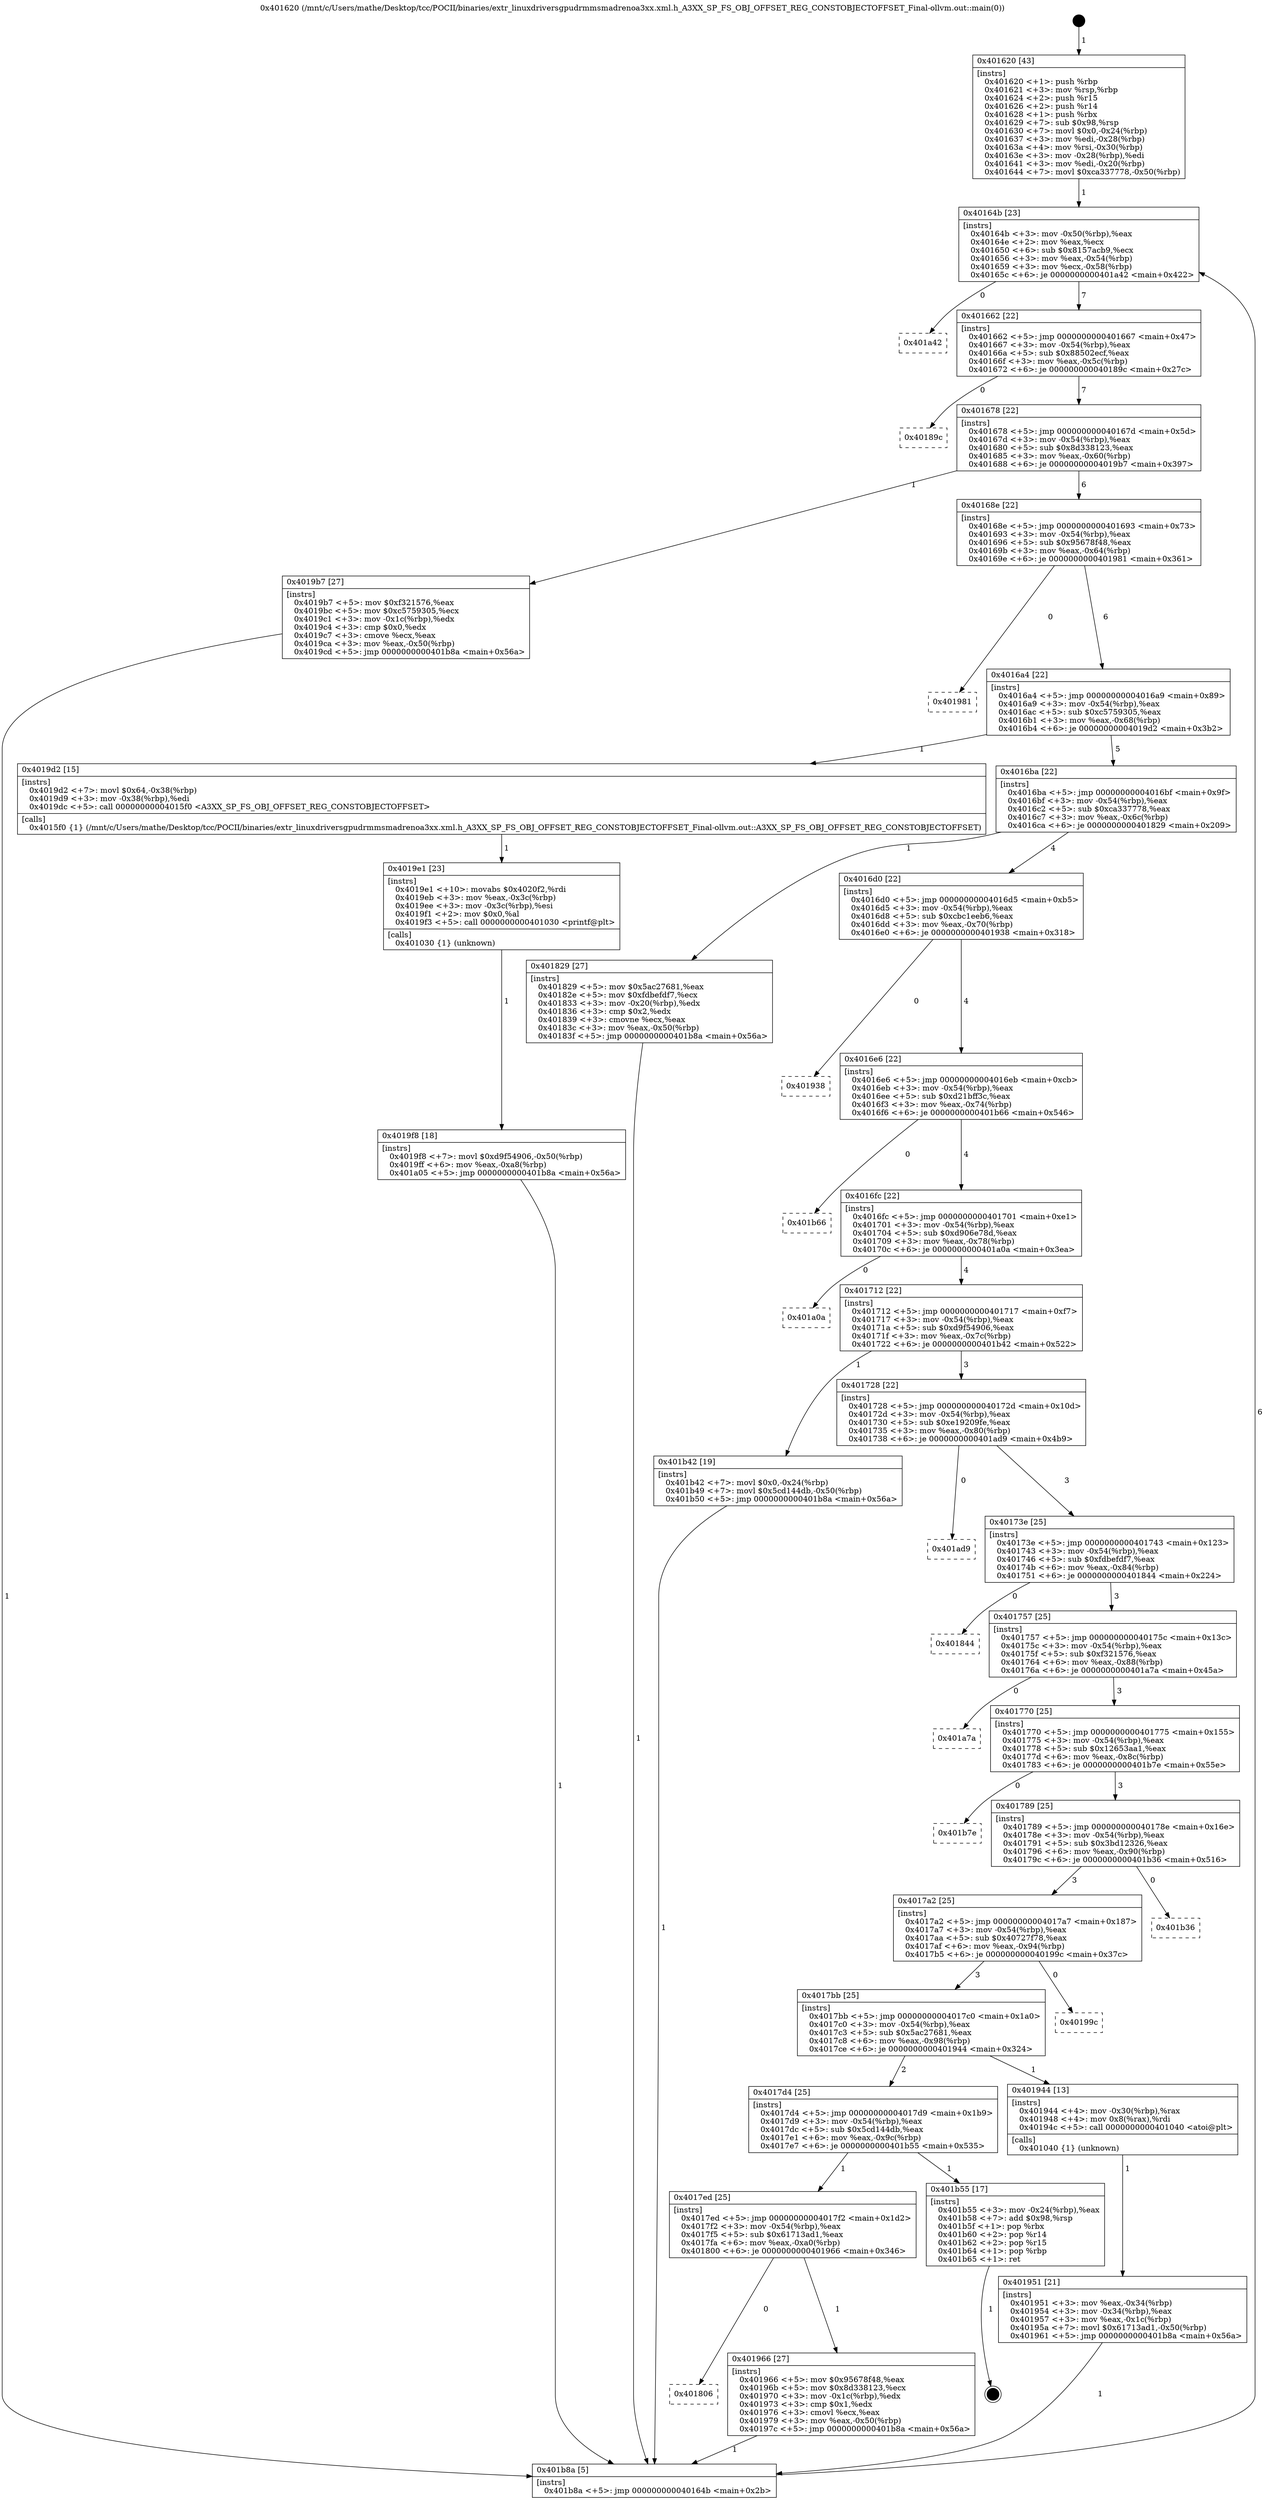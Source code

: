 digraph "0x401620" {
  label = "0x401620 (/mnt/c/Users/mathe/Desktop/tcc/POCII/binaries/extr_linuxdriversgpudrmmsmadrenoa3xx.xml.h_A3XX_SP_FS_OBJ_OFFSET_REG_CONSTOBJECTOFFSET_Final-ollvm.out::main(0))"
  labelloc = "t"
  node[shape=record]

  Entry [label="",width=0.3,height=0.3,shape=circle,fillcolor=black,style=filled]
  "0x40164b" [label="{
     0x40164b [23]\l
     | [instrs]\l
     &nbsp;&nbsp;0x40164b \<+3\>: mov -0x50(%rbp),%eax\l
     &nbsp;&nbsp;0x40164e \<+2\>: mov %eax,%ecx\l
     &nbsp;&nbsp;0x401650 \<+6\>: sub $0x8157acb9,%ecx\l
     &nbsp;&nbsp;0x401656 \<+3\>: mov %eax,-0x54(%rbp)\l
     &nbsp;&nbsp;0x401659 \<+3\>: mov %ecx,-0x58(%rbp)\l
     &nbsp;&nbsp;0x40165c \<+6\>: je 0000000000401a42 \<main+0x422\>\l
  }"]
  "0x401a42" [label="{
     0x401a42\l
  }", style=dashed]
  "0x401662" [label="{
     0x401662 [22]\l
     | [instrs]\l
     &nbsp;&nbsp;0x401662 \<+5\>: jmp 0000000000401667 \<main+0x47\>\l
     &nbsp;&nbsp;0x401667 \<+3\>: mov -0x54(%rbp),%eax\l
     &nbsp;&nbsp;0x40166a \<+5\>: sub $0x88502ecf,%eax\l
     &nbsp;&nbsp;0x40166f \<+3\>: mov %eax,-0x5c(%rbp)\l
     &nbsp;&nbsp;0x401672 \<+6\>: je 000000000040189c \<main+0x27c\>\l
  }"]
  Exit [label="",width=0.3,height=0.3,shape=circle,fillcolor=black,style=filled,peripheries=2]
  "0x40189c" [label="{
     0x40189c\l
  }", style=dashed]
  "0x401678" [label="{
     0x401678 [22]\l
     | [instrs]\l
     &nbsp;&nbsp;0x401678 \<+5\>: jmp 000000000040167d \<main+0x5d\>\l
     &nbsp;&nbsp;0x40167d \<+3\>: mov -0x54(%rbp),%eax\l
     &nbsp;&nbsp;0x401680 \<+5\>: sub $0x8d338123,%eax\l
     &nbsp;&nbsp;0x401685 \<+3\>: mov %eax,-0x60(%rbp)\l
     &nbsp;&nbsp;0x401688 \<+6\>: je 00000000004019b7 \<main+0x397\>\l
  }"]
  "0x4019f8" [label="{
     0x4019f8 [18]\l
     | [instrs]\l
     &nbsp;&nbsp;0x4019f8 \<+7\>: movl $0xd9f54906,-0x50(%rbp)\l
     &nbsp;&nbsp;0x4019ff \<+6\>: mov %eax,-0xa8(%rbp)\l
     &nbsp;&nbsp;0x401a05 \<+5\>: jmp 0000000000401b8a \<main+0x56a\>\l
  }"]
  "0x4019b7" [label="{
     0x4019b7 [27]\l
     | [instrs]\l
     &nbsp;&nbsp;0x4019b7 \<+5\>: mov $0xf321576,%eax\l
     &nbsp;&nbsp;0x4019bc \<+5\>: mov $0xc5759305,%ecx\l
     &nbsp;&nbsp;0x4019c1 \<+3\>: mov -0x1c(%rbp),%edx\l
     &nbsp;&nbsp;0x4019c4 \<+3\>: cmp $0x0,%edx\l
     &nbsp;&nbsp;0x4019c7 \<+3\>: cmove %ecx,%eax\l
     &nbsp;&nbsp;0x4019ca \<+3\>: mov %eax,-0x50(%rbp)\l
     &nbsp;&nbsp;0x4019cd \<+5\>: jmp 0000000000401b8a \<main+0x56a\>\l
  }"]
  "0x40168e" [label="{
     0x40168e [22]\l
     | [instrs]\l
     &nbsp;&nbsp;0x40168e \<+5\>: jmp 0000000000401693 \<main+0x73\>\l
     &nbsp;&nbsp;0x401693 \<+3\>: mov -0x54(%rbp),%eax\l
     &nbsp;&nbsp;0x401696 \<+5\>: sub $0x95678f48,%eax\l
     &nbsp;&nbsp;0x40169b \<+3\>: mov %eax,-0x64(%rbp)\l
     &nbsp;&nbsp;0x40169e \<+6\>: je 0000000000401981 \<main+0x361\>\l
  }"]
  "0x4019e1" [label="{
     0x4019e1 [23]\l
     | [instrs]\l
     &nbsp;&nbsp;0x4019e1 \<+10\>: movabs $0x4020f2,%rdi\l
     &nbsp;&nbsp;0x4019eb \<+3\>: mov %eax,-0x3c(%rbp)\l
     &nbsp;&nbsp;0x4019ee \<+3\>: mov -0x3c(%rbp),%esi\l
     &nbsp;&nbsp;0x4019f1 \<+2\>: mov $0x0,%al\l
     &nbsp;&nbsp;0x4019f3 \<+5\>: call 0000000000401030 \<printf@plt\>\l
     | [calls]\l
     &nbsp;&nbsp;0x401030 \{1\} (unknown)\l
  }"]
  "0x401981" [label="{
     0x401981\l
  }", style=dashed]
  "0x4016a4" [label="{
     0x4016a4 [22]\l
     | [instrs]\l
     &nbsp;&nbsp;0x4016a4 \<+5\>: jmp 00000000004016a9 \<main+0x89\>\l
     &nbsp;&nbsp;0x4016a9 \<+3\>: mov -0x54(%rbp),%eax\l
     &nbsp;&nbsp;0x4016ac \<+5\>: sub $0xc5759305,%eax\l
     &nbsp;&nbsp;0x4016b1 \<+3\>: mov %eax,-0x68(%rbp)\l
     &nbsp;&nbsp;0x4016b4 \<+6\>: je 00000000004019d2 \<main+0x3b2\>\l
  }"]
  "0x401806" [label="{
     0x401806\l
  }", style=dashed]
  "0x4019d2" [label="{
     0x4019d2 [15]\l
     | [instrs]\l
     &nbsp;&nbsp;0x4019d2 \<+7\>: movl $0x64,-0x38(%rbp)\l
     &nbsp;&nbsp;0x4019d9 \<+3\>: mov -0x38(%rbp),%edi\l
     &nbsp;&nbsp;0x4019dc \<+5\>: call 00000000004015f0 \<A3XX_SP_FS_OBJ_OFFSET_REG_CONSTOBJECTOFFSET\>\l
     | [calls]\l
     &nbsp;&nbsp;0x4015f0 \{1\} (/mnt/c/Users/mathe/Desktop/tcc/POCII/binaries/extr_linuxdriversgpudrmmsmadrenoa3xx.xml.h_A3XX_SP_FS_OBJ_OFFSET_REG_CONSTOBJECTOFFSET_Final-ollvm.out::A3XX_SP_FS_OBJ_OFFSET_REG_CONSTOBJECTOFFSET)\l
  }"]
  "0x4016ba" [label="{
     0x4016ba [22]\l
     | [instrs]\l
     &nbsp;&nbsp;0x4016ba \<+5\>: jmp 00000000004016bf \<main+0x9f\>\l
     &nbsp;&nbsp;0x4016bf \<+3\>: mov -0x54(%rbp),%eax\l
     &nbsp;&nbsp;0x4016c2 \<+5\>: sub $0xca337778,%eax\l
     &nbsp;&nbsp;0x4016c7 \<+3\>: mov %eax,-0x6c(%rbp)\l
     &nbsp;&nbsp;0x4016ca \<+6\>: je 0000000000401829 \<main+0x209\>\l
  }"]
  "0x401966" [label="{
     0x401966 [27]\l
     | [instrs]\l
     &nbsp;&nbsp;0x401966 \<+5\>: mov $0x95678f48,%eax\l
     &nbsp;&nbsp;0x40196b \<+5\>: mov $0x8d338123,%ecx\l
     &nbsp;&nbsp;0x401970 \<+3\>: mov -0x1c(%rbp),%edx\l
     &nbsp;&nbsp;0x401973 \<+3\>: cmp $0x1,%edx\l
     &nbsp;&nbsp;0x401976 \<+3\>: cmovl %ecx,%eax\l
     &nbsp;&nbsp;0x401979 \<+3\>: mov %eax,-0x50(%rbp)\l
     &nbsp;&nbsp;0x40197c \<+5\>: jmp 0000000000401b8a \<main+0x56a\>\l
  }"]
  "0x401829" [label="{
     0x401829 [27]\l
     | [instrs]\l
     &nbsp;&nbsp;0x401829 \<+5\>: mov $0x5ac27681,%eax\l
     &nbsp;&nbsp;0x40182e \<+5\>: mov $0xfdbefdf7,%ecx\l
     &nbsp;&nbsp;0x401833 \<+3\>: mov -0x20(%rbp),%edx\l
     &nbsp;&nbsp;0x401836 \<+3\>: cmp $0x2,%edx\l
     &nbsp;&nbsp;0x401839 \<+3\>: cmovne %ecx,%eax\l
     &nbsp;&nbsp;0x40183c \<+3\>: mov %eax,-0x50(%rbp)\l
     &nbsp;&nbsp;0x40183f \<+5\>: jmp 0000000000401b8a \<main+0x56a\>\l
  }"]
  "0x4016d0" [label="{
     0x4016d0 [22]\l
     | [instrs]\l
     &nbsp;&nbsp;0x4016d0 \<+5\>: jmp 00000000004016d5 \<main+0xb5\>\l
     &nbsp;&nbsp;0x4016d5 \<+3\>: mov -0x54(%rbp),%eax\l
     &nbsp;&nbsp;0x4016d8 \<+5\>: sub $0xcbc1eeb6,%eax\l
     &nbsp;&nbsp;0x4016dd \<+3\>: mov %eax,-0x70(%rbp)\l
     &nbsp;&nbsp;0x4016e0 \<+6\>: je 0000000000401938 \<main+0x318\>\l
  }"]
  "0x401b8a" [label="{
     0x401b8a [5]\l
     | [instrs]\l
     &nbsp;&nbsp;0x401b8a \<+5\>: jmp 000000000040164b \<main+0x2b\>\l
  }"]
  "0x401620" [label="{
     0x401620 [43]\l
     | [instrs]\l
     &nbsp;&nbsp;0x401620 \<+1\>: push %rbp\l
     &nbsp;&nbsp;0x401621 \<+3\>: mov %rsp,%rbp\l
     &nbsp;&nbsp;0x401624 \<+2\>: push %r15\l
     &nbsp;&nbsp;0x401626 \<+2\>: push %r14\l
     &nbsp;&nbsp;0x401628 \<+1\>: push %rbx\l
     &nbsp;&nbsp;0x401629 \<+7\>: sub $0x98,%rsp\l
     &nbsp;&nbsp;0x401630 \<+7\>: movl $0x0,-0x24(%rbp)\l
     &nbsp;&nbsp;0x401637 \<+3\>: mov %edi,-0x28(%rbp)\l
     &nbsp;&nbsp;0x40163a \<+4\>: mov %rsi,-0x30(%rbp)\l
     &nbsp;&nbsp;0x40163e \<+3\>: mov -0x28(%rbp),%edi\l
     &nbsp;&nbsp;0x401641 \<+3\>: mov %edi,-0x20(%rbp)\l
     &nbsp;&nbsp;0x401644 \<+7\>: movl $0xca337778,-0x50(%rbp)\l
  }"]
  "0x4017ed" [label="{
     0x4017ed [25]\l
     | [instrs]\l
     &nbsp;&nbsp;0x4017ed \<+5\>: jmp 00000000004017f2 \<main+0x1d2\>\l
     &nbsp;&nbsp;0x4017f2 \<+3\>: mov -0x54(%rbp),%eax\l
     &nbsp;&nbsp;0x4017f5 \<+5\>: sub $0x61713ad1,%eax\l
     &nbsp;&nbsp;0x4017fa \<+6\>: mov %eax,-0xa0(%rbp)\l
     &nbsp;&nbsp;0x401800 \<+6\>: je 0000000000401966 \<main+0x346\>\l
  }"]
  "0x401938" [label="{
     0x401938\l
  }", style=dashed]
  "0x4016e6" [label="{
     0x4016e6 [22]\l
     | [instrs]\l
     &nbsp;&nbsp;0x4016e6 \<+5\>: jmp 00000000004016eb \<main+0xcb\>\l
     &nbsp;&nbsp;0x4016eb \<+3\>: mov -0x54(%rbp),%eax\l
     &nbsp;&nbsp;0x4016ee \<+5\>: sub $0xd21bff3c,%eax\l
     &nbsp;&nbsp;0x4016f3 \<+3\>: mov %eax,-0x74(%rbp)\l
     &nbsp;&nbsp;0x4016f6 \<+6\>: je 0000000000401b66 \<main+0x546\>\l
  }"]
  "0x401b55" [label="{
     0x401b55 [17]\l
     | [instrs]\l
     &nbsp;&nbsp;0x401b55 \<+3\>: mov -0x24(%rbp),%eax\l
     &nbsp;&nbsp;0x401b58 \<+7\>: add $0x98,%rsp\l
     &nbsp;&nbsp;0x401b5f \<+1\>: pop %rbx\l
     &nbsp;&nbsp;0x401b60 \<+2\>: pop %r14\l
     &nbsp;&nbsp;0x401b62 \<+2\>: pop %r15\l
     &nbsp;&nbsp;0x401b64 \<+1\>: pop %rbp\l
     &nbsp;&nbsp;0x401b65 \<+1\>: ret\l
  }"]
  "0x401b66" [label="{
     0x401b66\l
  }", style=dashed]
  "0x4016fc" [label="{
     0x4016fc [22]\l
     | [instrs]\l
     &nbsp;&nbsp;0x4016fc \<+5\>: jmp 0000000000401701 \<main+0xe1\>\l
     &nbsp;&nbsp;0x401701 \<+3\>: mov -0x54(%rbp),%eax\l
     &nbsp;&nbsp;0x401704 \<+5\>: sub $0xd906e78d,%eax\l
     &nbsp;&nbsp;0x401709 \<+3\>: mov %eax,-0x78(%rbp)\l
     &nbsp;&nbsp;0x40170c \<+6\>: je 0000000000401a0a \<main+0x3ea\>\l
  }"]
  "0x401951" [label="{
     0x401951 [21]\l
     | [instrs]\l
     &nbsp;&nbsp;0x401951 \<+3\>: mov %eax,-0x34(%rbp)\l
     &nbsp;&nbsp;0x401954 \<+3\>: mov -0x34(%rbp),%eax\l
     &nbsp;&nbsp;0x401957 \<+3\>: mov %eax,-0x1c(%rbp)\l
     &nbsp;&nbsp;0x40195a \<+7\>: movl $0x61713ad1,-0x50(%rbp)\l
     &nbsp;&nbsp;0x401961 \<+5\>: jmp 0000000000401b8a \<main+0x56a\>\l
  }"]
  "0x401a0a" [label="{
     0x401a0a\l
  }", style=dashed]
  "0x401712" [label="{
     0x401712 [22]\l
     | [instrs]\l
     &nbsp;&nbsp;0x401712 \<+5\>: jmp 0000000000401717 \<main+0xf7\>\l
     &nbsp;&nbsp;0x401717 \<+3\>: mov -0x54(%rbp),%eax\l
     &nbsp;&nbsp;0x40171a \<+5\>: sub $0xd9f54906,%eax\l
     &nbsp;&nbsp;0x40171f \<+3\>: mov %eax,-0x7c(%rbp)\l
     &nbsp;&nbsp;0x401722 \<+6\>: je 0000000000401b42 \<main+0x522\>\l
  }"]
  "0x4017d4" [label="{
     0x4017d4 [25]\l
     | [instrs]\l
     &nbsp;&nbsp;0x4017d4 \<+5\>: jmp 00000000004017d9 \<main+0x1b9\>\l
     &nbsp;&nbsp;0x4017d9 \<+3\>: mov -0x54(%rbp),%eax\l
     &nbsp;&nbsp;0x4017dc \<+5\>: sub $0x5cd144db,%eax\l
     &nbsp;&nbsp;0x4017e1 \<+6\>: mov %eax,-0x9c(%rbp)\l
     &nbsp;&nbsp;0x4017e7 \<+6\>: je 0000000000401b55 \<main+0x535\>\l
  }"]
  "0x401b42" [label="{
     0x401b42 [19]\l
     | [instrs]\l
     &nbsp;&nbsp;0x401b42 \<+7\>: movl $0x0,-0x24(%rbp)\l
     &nbsp;&nbsp;0x401b49 \<+7\>: movl $0x5cd144db,-0x50(%rbp)\l
     &nbsp;&nbsp;0x401b50 \<+5\>: jmp 0000000000401b8a \<main+0x56a\>\l
  }"]
  "0x401728" [label="{
     0x401728 [22]\l
     | [instrs]\l
     &nbsp;&nbsp;0x401728 \<+5\>: jmp 000000000040172d \<main+0x10d\>\l
     &nbsp;&nbsp;0x40172d \<+3\>: mov -0x54(%rbp),%eax\l
     &nbsp;&nbsp;0x401730 \<+5\>: sub $0xe19209fe,%eax\l
     &nbsp;&nbsp;0x401735 \<+3\>: mov %eax,-0x80(%rbp)\l
     &nbsp;&nbsp;0x401738 \<+6\>: je 0000000000401ad9 \<main+0x4b9\>\l
  }"]
  "0x401944" [label="{
     0x401944 [13]\l
     | [instrs]\l
     &nbsp;&nbsp;0x401944 \<+4\>: mov -0x30(%rbp),%rax\l
     &nbsp;&nbsp;0x401948 \<+4\>: mov 0x8(%rax),%rdi\l
     &nbsp;&nbsp;0x40194c \<+5\>: call 0000000000401040 \<atoi@plt\>\l
     | [calls]\l
     &nbsp;&nbsp;0x401040 \{1\} (unknown)\l
  }"]
  "0x401ad9" [label="{
     0x401ad9\l
  }", style=dashed]
  "0x40173e" [label="{
     0x40173e [25]\l
     | [instrs]\l
     &nbsp;&nbsp;0x40173e \<+5\>: jmp 0000000000401743 \<main+0x123\>\l
     &nbsp;&nbsp;0x401743 \<+3\>: mov -0x54(%rbp),%eax\l
     &nbsp;&nbsp;0x401746 \<+5\>: sub $0xfdbefdf7,%eax\l
     &nbsp;&nbsp;0x40174b \<+6\>: mov %eax,-0x84(%rbp)\l
     &nbsp;&nbsp;0x401751 \<+6\>: je 0000000000401844 \<main+0x224\>\l
  }"]
  "0x4017bb" [label="{
     0x4017bb [25]\l
     | [instrs]\l
     &nbsp;&nbsp;0x4017bb \<+5\>: jmp 00000000004017c0 \<main+0x1a0\>\l
     &nbsp;&nbsp;0x4017c0 \<+3\>: mov -0x54(%rbp),%eax\l
     &nbsp;&nbsp;0x4017c3 \<+5\>: sub $0x5ac27681,%eax\l
     &nbsp;&nbsp;0x4017c8 \<+6\>: mov %eax,-0x98(%rbp)\l
     &nbsp;&nbsp;0x4017ce \<+6\>: je 0000000000401944 \<main+0x324\>\l
  }"]
  "0x401844" [label="{
     0x401844\l
  }", style=dashed]
  "0x401757" [label="{
     0x401757 [25]\l
     | [instrs]\l
     &nbsp;&nbsp;0x401757 \<+5\>: jmp 000000000040175c \<main+0x13c\>\l
     &nbsp;&nbsp;0x40175c \<+3\>: mov -0x54(%rbp),%eax\l
     &nbsp;&nbsp;0x40175f \<+5\>: sub $0xf321576,%eax\l
     &nbsp;&nbsp;0x401764 \<+6\>: mov %eax,-0x88(%rbp)\l
     &nbsp;&nbsp;0x40176a \<+6\>: je 0000000000401a7a \<main+0x45a\>\l
  }"]
  "0x40199c" [label="{
     0x40199c\l
  }", style=dashed]
  "0x401a7a" [label="{
     0x401a7a\l
  }", style=dashed]
  "0x401770" [label="{
     0x401770 [25]\l
     | [instrs]\l
     &nbsp;&nbsp;0x401770 \<+5\>: jmp 0000000000401775 \<main+0x155\>\l
     &nbsp;&nbsp;0x401775 \<+3\>: mov -0x54(%rbp),%eax\l
     &nbsp;&nbsp;0x401778 \<+5\>: sub $0x12653aa1,%eax\l
     &nbsp;&nbsp;0x40177d \<+6\>: mov %eax,-0x8c(%rbp)\l
     &nbsp;&nbsp;0x401783 \<+6\>: je 0000000000401b7e \<main+0x55e\>\l
  }"]
  "0x4017a2" [label="{
     0x4017a2 [25]\l
     | [instrs]\l
     &nbsp;&nbsp;0x4017a2 \<+5\>: jmp 00000000004017a7 \<main+0x187\>\l
     &nbsp;&nbsp;0x4017a7 \<+3\>: mov -0x54(%rbp),%eax\l
     &nbsp;&nbsp;0x4017aa \<+5\>: sub $0x40727f78,%eax\l
     &nbsp;&nbsp;0x4017af \<+6\>: mov %eax,-0x94(%rbp)\l
     &nbsp;&nbsp;0x4017b5 \<+6\>: je 000000000040199c \<main+0x37c\>\l
  }"]
  "0x401b7e" [label="{
     0x401b7e\l
  }", style=dashed]
  "0x401789" [label="{
     0x401789 [25]\l
     | [instrs]\l
     &nbsp;&nbsp;0x401789 \<+5\>: jmp 000000000040178e \<main+0x16e\>\l
     &nbsp;&nbsp;0x40178e \<+3\>: mov -0x54(%rbp),%eax\l
     &nbsp;&nbsp;0x401791 \<+5\>: sub $0x3bd12326,%eax\l
     &nbsp;&nbsp;0x401796 \<+6\>: mov %eax,-0x90(%rbp)\l
     &nbsp;&nbsp;0x40179c \<+6\>: je 0000000000401b36 \<main+0x516\>\l
  }"]
  "0x401b36" [label="{
     0x401b36\l
  }", style=dashed]
  Entry -> "0x401620" [label=" 1"]
  "0x40164b" -> "0x401a42" [label=" 0"]
  "0x40164b" -> "0x401662" [label=" 7"]
  "0x401b55" -> Exit [label=" 1"]
  "0x401662" -> "0x40189c" [label=" 0"]
  "0x401662" -> "0x401678" [label=" 7"]
  "0x401b42" -> "0x401b8a" [label=" 1"]
  "0x401678" -> "0x4019b7" [label=" 1"]
  "0x401678" -> "0x40168e" [label=" 6"]
  "0x4019f8" -> "0x401b8a" [label=" 1"]
  "0x40168e" -> "0x401981" [label=" 0"]
  "0x40168e" -> "0x4016a4" [label=" 6"]
  "0x4019e1" -> "0x4019f8" [label=" 1"]
  "0x4016a4" -> "0x4019d2" [label=" 1"]
  "0x4016a4" -> "0x4016ba" [label=" 5"]
  "0x4019d2" -> "0x4019e1" [label=" 1"]
  "0x4016ba" -> "0x401829" [label=" 1"]
  "0x4016ba" -> "0x4016d0" [label=" 4"]
  "0x401829" -> "0x401b8a" [label=" 1"]
  "0x401620" -> "0x40164b" [label=" 1"]
  "0x401b8a" -> "0x40164b" [label=" 6"]
  "0x4019b7" -> "0x401b8a" [label=" 1"]
  "0x4016d0" -> "0x401938" [label=" 0"]
  "0x4016d0" -> "0x4016e6" [label=" 4"]
  "0x4017ed" -> "0x401806" [label=" 0"]
  "0x4016e6" -> "0x401b66" [label=" 0"]
  "0x4016e6" -> "0x4016fc" [label=" 4"]
  "0x4017ed" -> "0x401966" [label=" 1"]
  "0x4016fc" -> "0x401a0a" [label=" 0"]
  "0x4016fc" -> "0x401712" [label=" 4"]
  "0x4017d4" -> "0x4017ed" [label=" 1"]
  "0x401712" -> "0x401b42" [label=" 1"]
  "0x401712" -> "0x401728" [label=" 3"]
  "0x4017d4" -> "0x401b55" [label=" 1"]
  "0x401728" -> "0x401ad9" [label=" 0"]
  "0x401728" -> "0x40173e" [label=" 3"]
  "0x401966" -> "0x401b8a" [label=" 1"]
  "0x40173e" -> "0x401844" [label=" 0"]
  "0x40173e" -> "0x401757" [label=" 3"]
  "0x401944" -> "0x401951" [label=" 1"]
  "0x401757" -> "0x401a7a" [label=" 0"]
  "0x401757" -> "0x401770" [label=" 3"]
  "0x4017bb" -> "0x4017d4" [label=" 2"]
  "0x401770" -> "0x401b7e" [label=" 0"]
  "0x401770" -> "0x401789" [label=" 3"]
  "0x401951" -> "0x401b8a" [label=" 1"]
  "0x401789" -> "0x401b36" [label=" 0"]
  "0x401789" -> "0x4017a2" [label=" 3"]
  "0x4017bb" -> "0x401944" [label=" 1"]
  "0x4017a2" -> "0x40199c" [label=" 0"]
  "0x4017a2" -> "0x4017bb" [label=" 3"]
}
